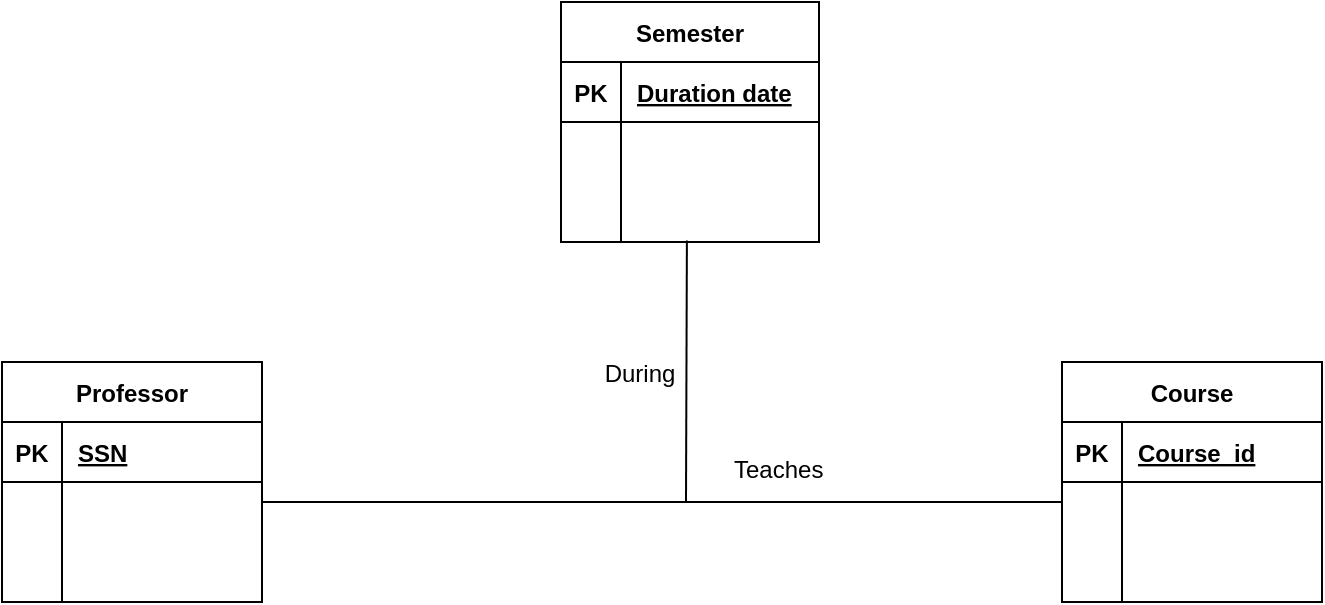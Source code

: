 <mxfile version="14.2.4" type="device"><diagram id="K2D6MuvaeCtT8V5uP-Fv" name="Page-1"><mxGraphModel dx="1038" dy="1749" grid="1" gridSize="10" guides="1" tooltips="1" connect="1" arrows="1" fold="1" page="1" pageScale="1" pageWidth="827" pageHeight="1169" math="0" shadow="0"><root><mxCell id="0"/><mxCell id="1" parent="0"/><mxCell id="GUSe4W9DrkXJxoDS6PRS-1" value="Professor" style="shape=table;startSize=30;container=1;collapsible=1;childLayout=tableLayout;fixedRows=1;rowLines=0;fontStyle=1;align=center;resizeLast=1;" parent="1" vertex="1"><mxGeometry x="70" y="130" width="130" height="120" as="geometry"/></mxCell><mxCell id="GUSe4W9DrkXJxoDS6PRS-2" value="" style="shape=partialRectangle;collapsible=0;dropTarget=0;pointerEvents=0;fillColor=none;top=0;left=0;bottom=1;right=0;points=[[0,0.5],[1,0.5]];portConstraint=eastwest;" parent="GUSe4W9DrkXJxoDS6PRS-1" vertex="1"><mxGeometry y="30" width="130" height="30" as="geometry"/></mxCell><mxCell id="GUSe4W9DrkXJxoDS6PRS-3" value="PK" style="shape=partialRectangle;connectable=0;fillColor=none;top=0;left=0;bottom=0;right=0;fontStyle=1;overflow=hidden;" parent="GUSe4W9DrkXJxoDS6PRS-2" vertex="1"><mxGeometry width="30" height="30" as="geometry"/></mxCell><mxCell id="GUSe4W9DrkXJxoDS6PRS-4" value="SSN" style="shape=partialRectangle;connectable=0;fillColor=none;top=0;left=0;bottom=0;right=0;align=left;spacingLeft=6;fontStyle=5;overflow=hidden;" parent="GUSe4W9DrkXJxoDS6PRS-2" vertex="1"><mxGeometry x="30" width="100" height="30" as="geometry"/></mxCell><mxCell id="GUSe4W9DrkXJxoDS6PRS-5" value="" style="shape=partialRectangle;collapsible=0;dropTarget=0;pointerEvents=0;fillColor=none;top=0;left=0;bottom=0;right=0;points=[[0,0.5],[1,0.5]];portConstraint=eastwest;" parent="GUSe4W9DrkXJxoDS6PRS-1" vertex="1"><mxGeometry y="60" width="130" height="20" as="geometry"/></mxCell><mxCell id="GUSe4W9DrkXJxoDS6PRS-6" value="" style="shape=partialRectangle;connectable=0;fillColor=none;top=0;left=0;bottom=0;right=0;editable=1;overflow=hidden;" parent="GUSe4W9DrkXJxoDS6PRS-5" vertex="1"><mxGeometry width="30" height="20" as="geometry"/></mxCell><mxCell id="GUSe4W9DrkXJxoDS6PRS-7" value="" style="shape=partialRectangle;connectable=0;fillColor=none;top=0;left=0;bottom=0;right=0;align=left;spacingLeft=6;overflow=hidden;" parent="GUSe4W9DrkXJxoDS6PRS-5" vertex="1"><mxGeometry x="30" width="100" height="20" as="geometry"/></mxCell><mxCell id="GUSe4W9DrkXJxoDS6PRS-8" value="" style="shape=partialRectangle;collapsible=0;dropTarget=0;pointerEvents=0;fillColor=none;top=0;left=0;bottom=0;right=0;points=[[0,0.5],[1,0.5]];portConstraint=eastwest;" parent="GUSe4W9DrkXJxoDS6PRS-1" vertex="1"><mxGeometry y="80" width="130" height="20" as="geometry"/></mxCell><mxCell id="GUSe4W9DrkXJxoDS6PRS-9" value="" style="shape=partialRectangle;connectable=0;fillColor=none;top=0;left=0;bottom=0;right=0;editable=1;overflow=hidden;" parent="GUSe4W9DrkXJxoDS6PRS-8" vertex="1"><mxGeometry width="30" height="20" as="geometry"/></mxCell><mxCell id="GUSe4W9DrkXJxoDS6PRS-10" value="" style="shape=partialRectangle;connectable=0;fillColor=none;top=0;left=0;bottom=0;right=0;align=left;spacingLeft=6;overflow=hidden;" parent="GUSe4W9DrkXJxoDS6PRS-8" vertex="1"><mxGeometry x="30" width="100" height="20" as="geometry"/></mxCell><mxCell id="GUSe4W9DrkXJxoDS6PRS-11" value="" style="shape=partialRectangle;collapsible=0;dropTarget=0;pointerEvents=0;fillColor=none;top=0;left=0;bottom=0;right=0;points=[[0,0.5],[1,0.5]];portConstraint=eastwest;" parent="GUSe4W9DrkXJxoDS6PRS-1" vertex="1"><mxGeometry y="100" width="130" height="20" as="geometry"/></mxCell><mxCell id="GUSe4W9DrkXJxoDS6PRS-12" value="" style="shape=partialRectangle;connectable=0;fillColor=none;top=0;left=0;bottom=0;right=0;editable=1;overflow=hidden;" parent="GUSe4W9DrkXJxoDS6PRS-11" vertex="1"><mxGeometry width="30" height="20" as="geometry"/></mxCell><mxCell id="GUSe4W9DrkXJxoDS6PRS-13" value="" style="shape=partialRectangle;connectable=0;fillColor=none;top=0;left=0;bottom=0;right=0;align=left;spacingLeft=6;overflow=hidden;" parent="GUSe4W9DrkXJxoDS6PRS-11" vertex="1"><mxGeometry x="30" width="100" height="20" as="geometry"/></mxCell><mxCell id="GUSe4W9DrkXJxoDS6PRS-14" value="Course" style="shape=table;startSize=30;container=1;collapsible=1;childLayout=tableLayout;fixedRows=1;rowLines=0;fontStyle=1;align=center;resizeLast=1;" parent="1" vertex="1"><mxGeometry x="600" y="130" width="130" height="120" as="geometry"/></mxCell><mxCell id="GUSe4W9DrkXJxoDS6PRS-15" value="" style="shape=partialRectangle;collapsible=0;dropTarget=0;pointerEvents=0;fillColor=none;top=0;left=0;bottom=1;right=0;points=[[0,0.5],[1,0.5]];portConstraint=eastwest;" parent="GUSe4W9DrkXJxoDS6PRS-14" vertex="1"><mxGeometry y="30" width="130" height="30" as="geometry"/></mxCell><mxCell id="GUSe4W9DrkXJxoDS6PRS-16" value="PK" style="shape=partialRectangle;connectable=0;fillColor=none;top=0;left=0;bottom=0;right=0;fontStyle=1;overflow=hidden;" parent="GUSe4W9DrkXJxoDS6PRS-15" vertex="1"><mxGeometry width="30" height="30" as="geometry"/></mxCell><mxCell id="GUSe4W9DrkXJxoDS6PRS-17" value="Course_id" style="shape=partialRectangle;connectable=0;fillColor=none;top=0;left=0;bottom=0;right=0;align=left;spacingLeft=6;fontStyle=5;overflow=hidden;" parent="GUSe4W9DrkXJxoDS6PRS-15" vertex="1"><mxGeometry x="30" width="100" height="30" as="geometry"/></mxCell><mxCell id="GUSe4W9DrkXJxoDS6PRS-18" value="" style="shape=partialRectangle;collapsible=0;dropTarget=0;pointerEvents=0;fillColor=none;top=0;left=0;bottom=0;right=0;points=[[0,0.5],[1,0.5]];portConstraint=eastwest;" parent="GUSe4W9DrkXJxoDS6PRS-14" vertex="1"><mxGeometry y="60" width="130" height="20" as="geometry"/></mxCell><mxCell id="GUSe4W9DrkXJxoDS6PRS-19" value="" style="shape=partialRectangle;connectable=0;fillColor=none;top=0;left=0;bottom=0;right=0;editable=1;overflow=hidden;" parent="GUSe4W9DrkXJxoDS6PRS-18" vertex="1"><mxGeometry width="30" height="20" as="geometry"/></mxCell><mxCell id="GUSe4W9DrkXJxoDS6PRS-20" value="" style="shape=partialRectangle;connectable=0;fillColor=none;top=0;left=0;bottom=0;right=0;align=left;spacingLeft=6;overflow=hidden;" parent="GUSe4W9DrkXJxoDS6PRS-18" vertex="1"><mxGeometry x="30" width="100" height="20" as="geometry"/></mxCell><mxCell id="GUSe4W9DrkXJxoDS6PRS-21" value="" style="shape=partialRectangle;collapsible=0;dropTarget=0;pointerEvents=0;fillColor=none;top=0;left=0;bottom=0;right=0;points=[[0,0.5],[1,0.5]];portConstraint=eastwest;" parent="GUSe4W9DrkXJxoDS6PRS-14" vertex="1"><mxGeometry y="80" width="130" height="20" as="geometry"/></mxCell><mxCell id="GUSe4W9DrkXJxoDS6PRS-22" value="" style="shape=partialRectangle;connectable=0;fillColor=none;top=0;left=0;bottom=0;right=0;editable=1;overflow=hidden;" parent="GUSe4W9DrkXJxoDS6PRS-21" vertex="1"><mxGeometry width="30" height="20" as="geometry"/></mxCell><mxCell id="GUSe4W9DrkXJxoDS6PRS-23" value="" style="shape=partialRectangle;connectable=0;fillColor=none;top=0;left=0;bottom=0;right=0;align=left;spacingLeft=6;overflow=hidden;" parent="GUSe4W9DrkXJxoDS6PRS-21" vertex="1"><mxGeometry x="30" width="100" height="20" as="geometry"/></mxCell><mxCell id="GUSe4W9DrkXJxoDS6PRS-24" value="" style="shape=partialRectangle;collapsible=0;dropTarget=0;pointerEvents=0;fillColor=none;top=0;left=0;bottom=0;right=0;points=[[0,0.5],[1,0.5]];portConstraint=eastwest;" parent="GUSe4W9DrkXJxoDS6PRS-14" vertex="1"><mxGeometry y="100" width="130" height="20" as="geometry"/></mxCell><mxCell id="GUSe4W9DrkXJxoDS6PRS-25" value="" style="shape=partialRectangle;connectable=0;fillColor=none;top=0;left=0;bottom=0;right=0;editable=1;overflow=hidden;" parent="GUSe4W9DrkXJxoDS6PRS-24" vertex="1"><mxGeometry width="30" height="20" as="geometry"/></mxCell><mxCell id="GUSe4W9DrkXJxoDS6PRS-26" value="" style="shape=partialRectangle;connectable=0;fillColor=none;top=0;left=0;bottom=0;right=0;align=left;spacingLeft=6;overflow=hidden;" parent="GUSe4W9DrkXJxoDS6PRS-24" vertex="1"><mxGeometry x="30" width="100" height="20" as="geometry"/></mxCell><mxCell id="GUSe4W9DrkXJxoDS6PRS-29" value="" style="endArrow=none;html=1;rounded=0;entryX=0;entryY=0.5;entryDx=0;entryDy=0;exitX=1;exitY=0.5;exitDx=0;exitDy=0;" parent="1" source="GUSe4W9DrkXJxoDS6PRS-5" target="GUSe4W9DrkXJxoDS6PRS-18" edge="1"><mxGeometry relative="1" as="geometry"><mxPoint x="330" y="189.5" as="sourcePoint"/><mxPoint x="490" y="189.5" as="targetPoint"/></mxGeometry></mxCell><mxCell id="GUSe4W9DrkXJxoDS6PRS-30" value="Semester" style="shape=table;startSize=30;container=1;collapsible=1;childLayout=tableLayout;fixedRows=1;rowLines=0;fontStyle=1;align=center;resizeLast=1;" parent="1" vertex="1"><mxGeometry x="349.5" y="-50" width="129" height="120" as="geometry"/></mxCell><mxCell id="GUSe4W9DrkXJxoDS6PRS-31" value="" style="shape=partialRectangle;collapsible=0;dropTarget=0;pointerEvents=0;fillColor=none;top=0;left=0;bottom=1;right=0;points=[[0,0.5],[1,0.5]];portConstraint=eastwest;" parent="GUSe4W9DrkXJxoDS6PRS-30" vertex="1"><mxGeometry y="30" width="129" height="30" as="geometry"/></mxCell><mxCell id="GUSe4W9DrkXJxoDS6PRS-32" value="PK" style="shape=partialRectangle;connectable=0;fillColor=none;top=0;left=0;bottom=0;right=0;fontStyle=1;overflow=hidden;" parent="GUSe4W9DrkXJxoDS6PRS-31" vertex="1"><mxGeometry width="30" height="30" as="geometry"/></mxCell><mxCell id="GUSe4W9DrkXJxoDS6PRS-33" value="Duration date" style="shape=partialRectangle;connectable=0;fillColor=none;top=0;left=0;bottom=0;right=0;align=left;spacingLeft=6;fontStyle=5;overflow=hidden;" parent="GUSe4W9DrkXJxoDS6PRS-31" vertex="1"><mxGeometry x="30" width="99" height="30" as="geometry"/></mxCell><mxCell id="GUSe4W9DrkXJxoDS6PRS-34" value="" style="shape=partialRectangle;collapsible=0;dropTarget=0;pointerEvents=0;fillColor=none;top=0;left=0;bottom=0;right=0;points=[[0,0.5],[1,0.5]];portConstraint=eastwest;" parent="GUSe4W9DrkXJxoDS6PRS-30" vertex="1"><mxGeometry y="60" width="129" height="20" as="geometry"/></mxCell><mxCell id="GUSe4W9DrkXJxoDS6PRS-35" value="" style="shape=partialRectangle;connectable=0;fillColor=none;top=0;left=0;bottom=0;right=0;editable=1;overflow=hidden;" parent="GUSe4W9DrkXJxoDS6PRS-34" vertex="1"><mxGeometry width="30" height="20" as="geometry"/></mxCell><mxCell id="GUSe4W9DrkXJxoDS6PRS-36" value="" style="shape=partialRectangle;connectable=0;fillColor=none;top=0;left=0;bottom=0;right=0;align=left;spacingLeft=6;overflow=hidden;" parent="GUSe4W9DrkXJxoDS6PRS-34" vertex="1"><mxGeometry x="30" width="99" height="20" as="geometry"/></mxCell><mxCell id="GUSe4W9DrkXJxoDS6PRS-37" value="" style="shape=partialRectangle;collapsible=0;dropTarget=0;pointerEvents=0;fillColor=none;top=0;left=0;bottom=0;right=0;points=[[0,0.5],[1,0.5]];portConstraint=eastwest;" parent="GUSe4W9DrkXJxoDS6PRS-30" vertex="1"><mxGeometry y="80" width="129" height="20" as="geometry"/></mxCell><mxCell id="GUSe4W9DrkXJxoDS6PRS-38" value="" style="shape=partialRectangle;connectable=0;fillColor=none;top=0;left=0;bottom=0;right=0;editable=1;overflow=hidden;" parent="GUSe4W9DrkXJxoDS6PRS-37" vertex="1"><mxGeometry width="30" height="20" as="geometry"/></mxCell><mxCell id="GUSe4W9DrkXJxoDS6PRS-39" value="" style="shape=partialRectangle;connectable=0;fillColor=none;top=0;left=0;bottom=0;right=0;align=left;spacingLeft=6;overflow=hidden;" parent="GUSe4W9DrkXJxoDS6PRS-37" vertex="1"><mxGeometry x="30" width="99" height="20" as="geometry"/></mxCell><mxCell id="GUSe4W9DrkXJxoDS6PRS-40" value="" style="shape=partialRectangle;collapsible=0;dropTarget=0;pointerEvents=0;fillColor=none;top=0;left=0;bottom=0;right=0;points=[[0,0.5],[1,0.5]];portConstraint=eastwest;" parent="GUSe4W9DrkXJxoDS6PRS-30" vertex="1"><mxGeometry y="100" width="129" height="20" as="geometry"/></mxCell><mxCell id="GUSe4W9DrkXJxoDS6PRS-41" value="" style="shape=partialRectangle;connectable=0;fillColor=none;top=0;left=0;bottom=0;right=0;editable=1;overflow=hidden;" parent="GUSe4W9DrkXJxoDS6PRS-40" vertex="1"><mxGeometry width="30" height="20" as="geometry"/></mxCell><mxCell id="GUSe4W9DrkXJxoDS6PRS-42" value="" style="shape=partialRectangle;connectable=0;fillColor=none;top=0;left=0;bottom=0;right=0;align=left;spacingLeft=6;overflow=hidden;" parent="GUSe4W9DrkXJxoDS6PRS-40" vertex="1"><mxGeometry x="30" width="99" height="20" as="geometry"/></mxCell><mxCell id="GUSe4W9DrkXJxoDS6PRS-45" value="" style="endArrow=none;html=1;entryX=0.488;entryY=0.96;entryDx=0;entryDy=0;entryPerimeter=0;" parent="1" target="GUSe4W9DrkXJxoDS6PRS-40" edge="1"><mxGeometry width="50" height="50" relative="1" as="geometry"><mxPoint x="412" y="200" as="sourcePoint"/><mxPoint x="440" y="150" as="targetPoint"/></mxGeometry></mxCell><mxCell id="z_IJ8P2WdxqQPG7c0Nuk-1" value="Teaches&#10;" style="text;strokeColor=none;fillColor=none;spacingLeft=4;spacingRight=4;overflow=hidden;rotatable=0;points=[[0,0.5],[1,0.5]];portConstraint=eastwest;fontSize=12;" vertex="1" parent="1"><mxGeometry x="430" y="170" width="60" height="30" as="geometry"/></mxCell><mxCell id="z_IJ8P2WdxqQPG7c0Nuk-2" value="During" style="text;strokeColor=none;fillColor=none;spacingLeft=4;spacingRight=4;overflow=hidden;rotatable=0;points=[[0,0.5],[1,0.5]];portConstraint=eastwest;fontSize=12;direction=east;labelPosition=center;verticalLabelPosition=middle;align=center;verticalAlign=middle;" vertex="1" parent="1"><mxGeometry x="364" y="120" width="50" height="30" as="geometry"/></mxCell></root></mxGraphModel></diagram></mxfile>